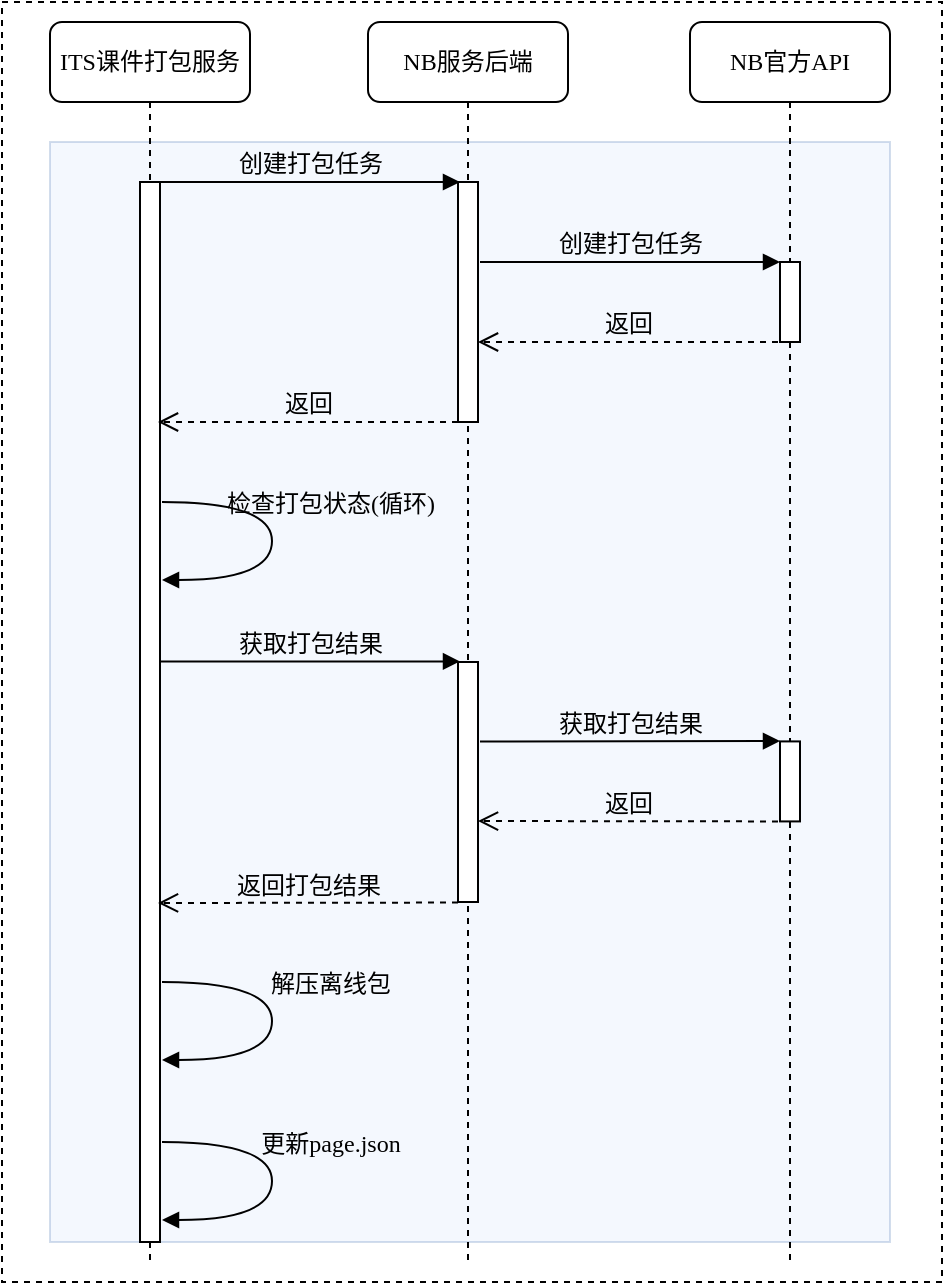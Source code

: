 <mxfile version="24.7.12">
  <diagram name="第 1 页" id="tiYUnJvVOCXBV-YzLy7C">
    <mxGraphModel dx="600" dy="354" grid="1" gridSize="10" guides="1" tooltips="1" connect="1" arrows="1" fold="1" page="1" pageScale="1" pageWidth="827" pageHeight="1169" math="0" shadow="0">
      <root>
        <mxCell id="0" />
        <mxCell id="1" parent="0" />
        <mxCell id="ZbB02w1wqReUTFrwt4TX-1" value="" style="rounded=0;whiteSpace=wrap;html=1;dashed=1;fillColor=none;" vertex="1" parent="1">
          <mxGeometry x="376" y="70" width="470" height="640" as="geometry" />
        </mxCell>
        <mxCell id="ZbB02w1wqReUTFrwt4TX-2" value="" style="rounded=0;whiteSpace=wrap;html=1;fillColor=#dae8fc;strokeColor=#6c8ebf;opacity=30;glass=0;shadow=0;" vertex="1" parent="1">
          <mxGeometry x="400" y="140" width="420" height="550" as="geometry" />
        </mxCell>
        <mxCell id="ZbB02w1wqReUTFrwt4TX-3" value="ITS课件打包服务" style="shape=umlLifeline;perimeter=lifelinePerimeter;whiteSpace=wrap;html=1;container=1;collapsible=0;recursiveResize=0;outlineConnect=0;rounded=1;shadow=0;comic=0;labelBackgroundColor=none;strokeWidth=1;fontFamily=Verdana;fontSize=12;align=center;" vertex="1" parent="1">
          <mxGeometry x="400" y="80" width="100" height="620" as="geometry" />
        </mxCell>
        <mxCell id="ZbB02w1wqReUTFrwt4TX-4" value="" style="html=1;points=[];perimeter=orthogonalPerimeter;rounded=0;shadow=0;comic=0;labelBackgroundColor=none;strokeWidth=1;fontFamily=Verdana;fontSize=12;align=center;" vertex="1" parent="ZbB02w1wqReUTFrwt4TX-3">
          <mxGeometry x="45" y="80" width="10" height="530" as="geometry" />
        </mxCell>
        <mxCell id="ZbB02w1wqReUTFrwt4TX-5" value="NB服务后端" style="shape=umlLifeline;perimeter=lifelinePerimeter;whiteSpace=wrap;html=1;container=1;collapsible=0;recursiveResize=0;outlineConnect=0;rounded=1;shadow=0;comic=0;labelBackgroundColor=none;strokeWidth=1;fontFamily=Verdana;fontSize=12;align=center;" vertex="1" parent="1">
          <mxGeometry x="559" y="80" width="100" height="620" as="geometry" />
        </mxCell>
        <mxCell id="ZbB02w1wqReUTFrwt4TX-6" value="" style="html=1;points=[];perimeter=orthogonalPerimeter;rounded=0;shadow=0;comic=0;labelBackgroundColor=none;strokeWidth=1;fontFamily=Verdana;fontSize=12;align=center;" vertex="1" parent="ZbB02w1wqReUTFrwt4TX-5">
          <mxGeometry x="45" y="80" width="10" height="120" as="geometry" />
        </mxCell>
        <mxCell id="ZbB02w1wqReUTFrwt4TX-28" value="" style="html=1;points=[];perimeter=orthogonalPerimeter;rounded=0;shadow=0;comic=0;labelBackgroundColor=none;strokeWidth=1;fontFamily=Verdana;fontSize=12;align=center;" vertex="1" parent="ZbB02w1wqReUTFrwt4TX-5">
          <mxGeometry x="45" y="320" width="10" height="120" as="geometry" />
        </mxCell>
        <mxCell id="ZbB02w1wqReUTFrwt4TX-7" value="NB官方API" style="shape=umlLifeline;perimeter=lifelinePerimeter;whiteSpace=wrap;html=1;container=1;collapsible=0;recursiveResize=0;outlineConnect=0;rounded=1;shadow=0;comic=0;labelBackgroundColor=none;strokeWidth=1;fontFamily=Verdana;fontSize=12;align=center;" vertex="1" parent="1">
          <mxGeometry x="720" y="80" width="100" height="620" as="geometry" />
        </mxCell>
        <mxCell id="ZbB02w1wqReUTFrwt4TX-8" value="" style="html=1;points=[];perimeter=orthogonalPerimeter;rounded=0;shadow=0;comic=0;labelBackgroundColor=none;strokeWidth=1;fontFamily=Verdana;fontSize=12;align=center;" vertex="1" parent="ZbB02w1wqReUTFrwt4TX-7">
          <mxGeometry x="45" y="120" width="10" height="40" as="geometry" />
        </mxCell>
        <mxCell id="ZbB02w1wqReUTFrwt4TX-29" value="" style="html=1;points=[];perimeter=orthogonalPerimeter;rounded=0;shadow=0;comic=0;labelBackgroundColor=none;strokeWidth=1;fontFamily=Verdana;fontSize=12;align=center;" vertex="1" parent="ZbB02w1wqReUTFrwt4TX-7">
          <mxGeometry x="45" y="359.71" width="10" height="40" as="geometry" />
        </mxCell>
        <mxCell id="ZbB02w1wqReUTFrwt4TX-30" value="返回" style="html=1;verticalAlign=bottom;endArrow=open;dashed=1;endSize=8;labelBackgroundColor=none;fontFamily=Verdana;fontSize=12;edgeStyle=elbowEdgeStyle;elbow=vertical;" edge="1" parent="ZbB02w1wqReUTFrwt4TX-7">
          <mxGeometry x="0.003" relative="1" as="geometry">
            <mxPoint x="-106" y="399.71" as="targetPoint" />
            <Array as="points" />
            <mxPoint x="44" y="399.71" as="sourcePoint" />
            <mxPoint as="offset" />
          </mxGeometry>
        </mxCell>
        <mxCell id="ZbB02w1wqReUTFrwt4TX-31" value="获取打包结果" style="html=1;verticalAlign=bottom;endArrow=block;labelBackgroundColor=none;fontFamily=Verdana;fontSize=12;edgeStyle=elbowEdgeStyle;elbow=vertical;" edge="1" parent="ZbB02w1wqReUTFrwt4TX-7">
          <mxGeometry x="0.002" relative="1" as="geometry">
            <mxPoint x="-105" y="359.71" as="sourcePoint" />
            <mxPoint x="45" y="359.71" as="targetPoint" />
            <mxPoint as="offset" />
          </mxGeometry>
        </mxCell>
        <mxCell id="ZbB02w1wqReUTFrwt4TX-9" value="返回" style="html=1;verticalAlign=bottom;endArrow=open;dashed=1;endSize=8;labelBackgroundColor=none;fontFamily=Verdana;fontSize=12;edgeStyle=elbowEdgeStyle;elbow=vertical;" edge="1" parent="1">
          <mxGeometry x="0.003" relative="1" as="geometry">
            <mxPoint x="614" y="240.0" as="targetPoint" />
            <Array as="points" />
            <mxPoint x="764" y="240.0" as="sourcePoint" />
            <mxPoint as="offset" />
          </mxGeometry>
        </mxCell>
        <mxCell id="ZbB02w1wqReUTFrwt4TX-11" value="创建打包任务" style="html=1;verticalAlign=bottom;endArrow=block;labelBackgroundColor=none;fontFamily=Verdana;fontSize=12;edgeStyle=elbowEdgeStyle;elbow=horizontal;" edge="1" parent="1">
          <mxGeometry x="0.002" relative="1" as="geometry">
            <mxPoint x="455" y="160" as="sourcePoint" />
            <mxPoint x="605" y="160" as="targetPoint" />
            <mxPoint as="offset" />
          </mxGeometry>
        </mxCell>
        <mxCell id="ZbB02w1wqReUTFrwt4TX-12" value="创建打包任务" style="html=1;verticalAlign=bottom;endArrow=block;labelBackgroundColor=none;fontFamily=Verdana;fontSize=12;edgeStyle=elbowEdgeStyle;elbow=vertical;" edge="1" parent="1">
          <mxGeometry x="0.002" relative="1" as="geometry">
            <mxPoint x="615" y="200" as="sourcePoint" />
            <mxPoint x="765" y="200" as="targetPoint" />
            <mxPoint as="offset" />
          </mxGeometry>
        </mxCell>
        <mxCell id="ZbB02w1wqReUTFrwt4TX-13" value="检查打包状态(循环)" style="html=1;verticalAlign=bottom;endArrow=block;labelBackgroundColor=none;fontFamily=Verdana;fontSize=12;elbow=vertical;edgeStyle=orthogonalEdgeStyle;curved=1;exitX=1.038;exitY=0.345;exitPerimeter=0;entryX=1.027;entryY=0.831;entryDx=0;entryDy=0;entryPerimeter=0;" edge="1" parent="1">
          <mxGeometry x="-0.128" y="29" relative="1" as="geometry">
            <mxPoint x="456" y="320" as="sourcePoint" />
            <mxPoint x="456" y="359" as="targetPoint" />
            <Array as="points">
              <mxPoint x="511" y="320" />
              <mxPoint x="511" y="359" />
            </Array>
            <mxPoint as="offset" />
          </mxGeometry>
        </mxCell>
        <mxCell id="ZbB02w1wqReUTFrwt4TX-26" value="返回" style="html=1;verticalAlign=bottom;endArrow=open;dashed=1;endSize=8;labelBackgroundColor=none;fontFamily=Verdana;fontSize=12;edgeStyle=elbowEdgeStyle;elbow=vertical;" edge="1" parent="1">
          <mxGeometry x="0.003" relative="1" as="geometry">
            <mxPoint x="454" y="280.0" as="targetPoint" />
            <Array as="points" />
            <mxPoint x="604" y="280.0" as="sourcePoint" />
            <mxPoint as="offset" />
          </mxGeometry>
        </mxCell>
        <mxCell id="ZbB02w1wqReUTFrwt4TX-27" value="获取打包结果" style="html=1;verticalAlign=bottom;endArrow=block;labelBackgroundColor=none;fontFamily=Verdana;fontSize=12;edgeStyle=elbowEdgeStyle;elbow=horizontal;" edge="1" parent="1">
          <mxGeometry x="0.002" relative="1" as="geometry">
            <mxPoint x="455" y="399.71" as="sourcePoint" />
            <mxPoint x="605" y="399.71" as="targetPoint" />
            <mxPoint as="offset" />
          </mxGeometry>
        </mxCell>
        <mxCell id="ZbB02w1wqReUTFrwt4TX-32" value="返回打包结果" style="html=1;verticalAlign=bottom;endArrow=open;dashed=1;endSize=8;labelBackgroundColor=none;fontFamily=Verdana;fontSize=12;edgeStyle=elbowEdgeStyle;elbow=vertical;" edge="1" parent="1">
          <mxGeometry x="0.003" relative="1" as="geometry">
            <mxPoint x="454" y="520.28" as="targetPoint" />
            <Array as="points" />
            <mxPoint x="604" y="520.28" as="sourcePoint" />
            <mxPoint as="offset" />
          </mxGeometry>
        </mxCell>
        <mxCell id="ZbB02w1wqReUTFrwt4TX-33" value="解压离线包" style="html=1;verticalAlign=bottom;endArrow=block;labelBackgroundColor=none;fontFamily=Verdana;fontSize=12;elbow=vertical;edgeStyle=orthogonalEdgeStyle;curved=1;exitX=1.038;exitY=0.345;exitPerimeter=0;entryX=1.027;entryY=0.831;entryDx=0;entryDy=0;entryPerimeter=0;" edge="1" parent="1">
          <mxGeometry x="-0.128" y="29" relative="1" as="geometry">
            <mxPoint x="456" y="560" as="sourcePoint" />
            <mxPoint x="456" y="599" as="targetPoint" />
            <Array as="points">
              <mxPoint x="511" y="560" />
              <mxPoint x="511" y="599" />
            </Array>
            <mxPoint as="offset" />
          </mxGeometry>
        </mxCell>
        <mxCell id="ZbB02w1wqReUTFrwt4TX-34" value="更新page.json" style="html=1;verticalAlign=bottom;endArrow=block;labelBackgroundColor=none;fontFamily=Verdana;fontSize=12;elbow=vertical;edgeStyle=orthogonalEdgeStyle;curved=1;exitX=1.038;exitY=0.345;exitPerimeter=0;entryX=1.027;entryY=0.831;entryDx=0;entryDy=0;entryPerimeter=0;" edge="1" parent="1">
          <mxGeometry x="-0.128" y="29" relative="1" as="geometry">
            <mxPoint x="456" y="640" as="sourcePoint" />
            <mxPoint x="456" y="679" as="targetPoint" />
            <Array as="points">
              <mxPoint x="511" y="640" />
              <mxPoint x="511" y="679" />
            </Array>
            <mxPoint as="offset" />
          </mxGeometry>
        </mxCell>
      </root>
    </mxGraphModel>
  </diagram>
</mxfile>
